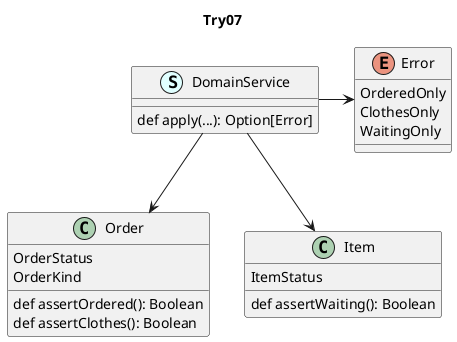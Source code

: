 @startuml

title Try07

class DomainService << (S, lightcyan) >> {
  def apply(...): Option[Error]
}

class Order {
  OrderStatus
  OrderKind

  def assertOrdered(): Boolean
  def assertClothes(): Boolean
}

class Item {
  ItemStatus

  def assertWaiting(): Boolean
}

enum Error {
  OrderedOnly
  ClothesOnly
  WaitingOnly
}

DomainService -> Error
DomainService --> Order
DomainService --> Item

@enduml